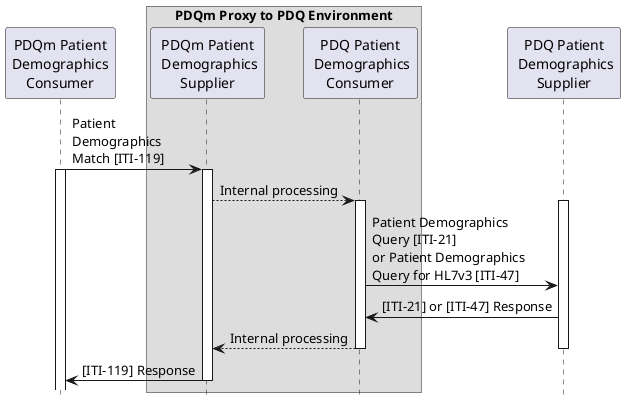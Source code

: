 @startuml Implementing-PDQm-as-a-gateway
hide footbox

Participant "PDQm Patient\nDemographics\nConsumer" as Client1
box "PDQm Proxy to PDQ Environment"
    Participant "PDQm Patient\n Demographics\nSupplier" as Server1
    Participant "PDQ Patient\n Demographics\nConsumer" as Client2
endbox
Participant "PDQ Patient\n Demographics\nSupplier" as Server2

Client1 -> Server1: Patient\nDemographics\nMatch [ITI-119]
activate Client1
activate Server1
Server1 --> Client2: Internal processing
activate Client2
activate Server2
Client2 -> Server2: Patient Demographics\nQuery [ITI-21]\nor Patient Demographics\nQuery for HL7v3 [ITI-47]
Client2 <- Server2: [ITI-21] or [ITI-47] Response
Server1 <-- Client2: Internal processing
deactivate Client2
deactivate Server2
Client1 <- Server1: [ITI-119] Response
deactivate Client2
deactivate Server1

@enduml
